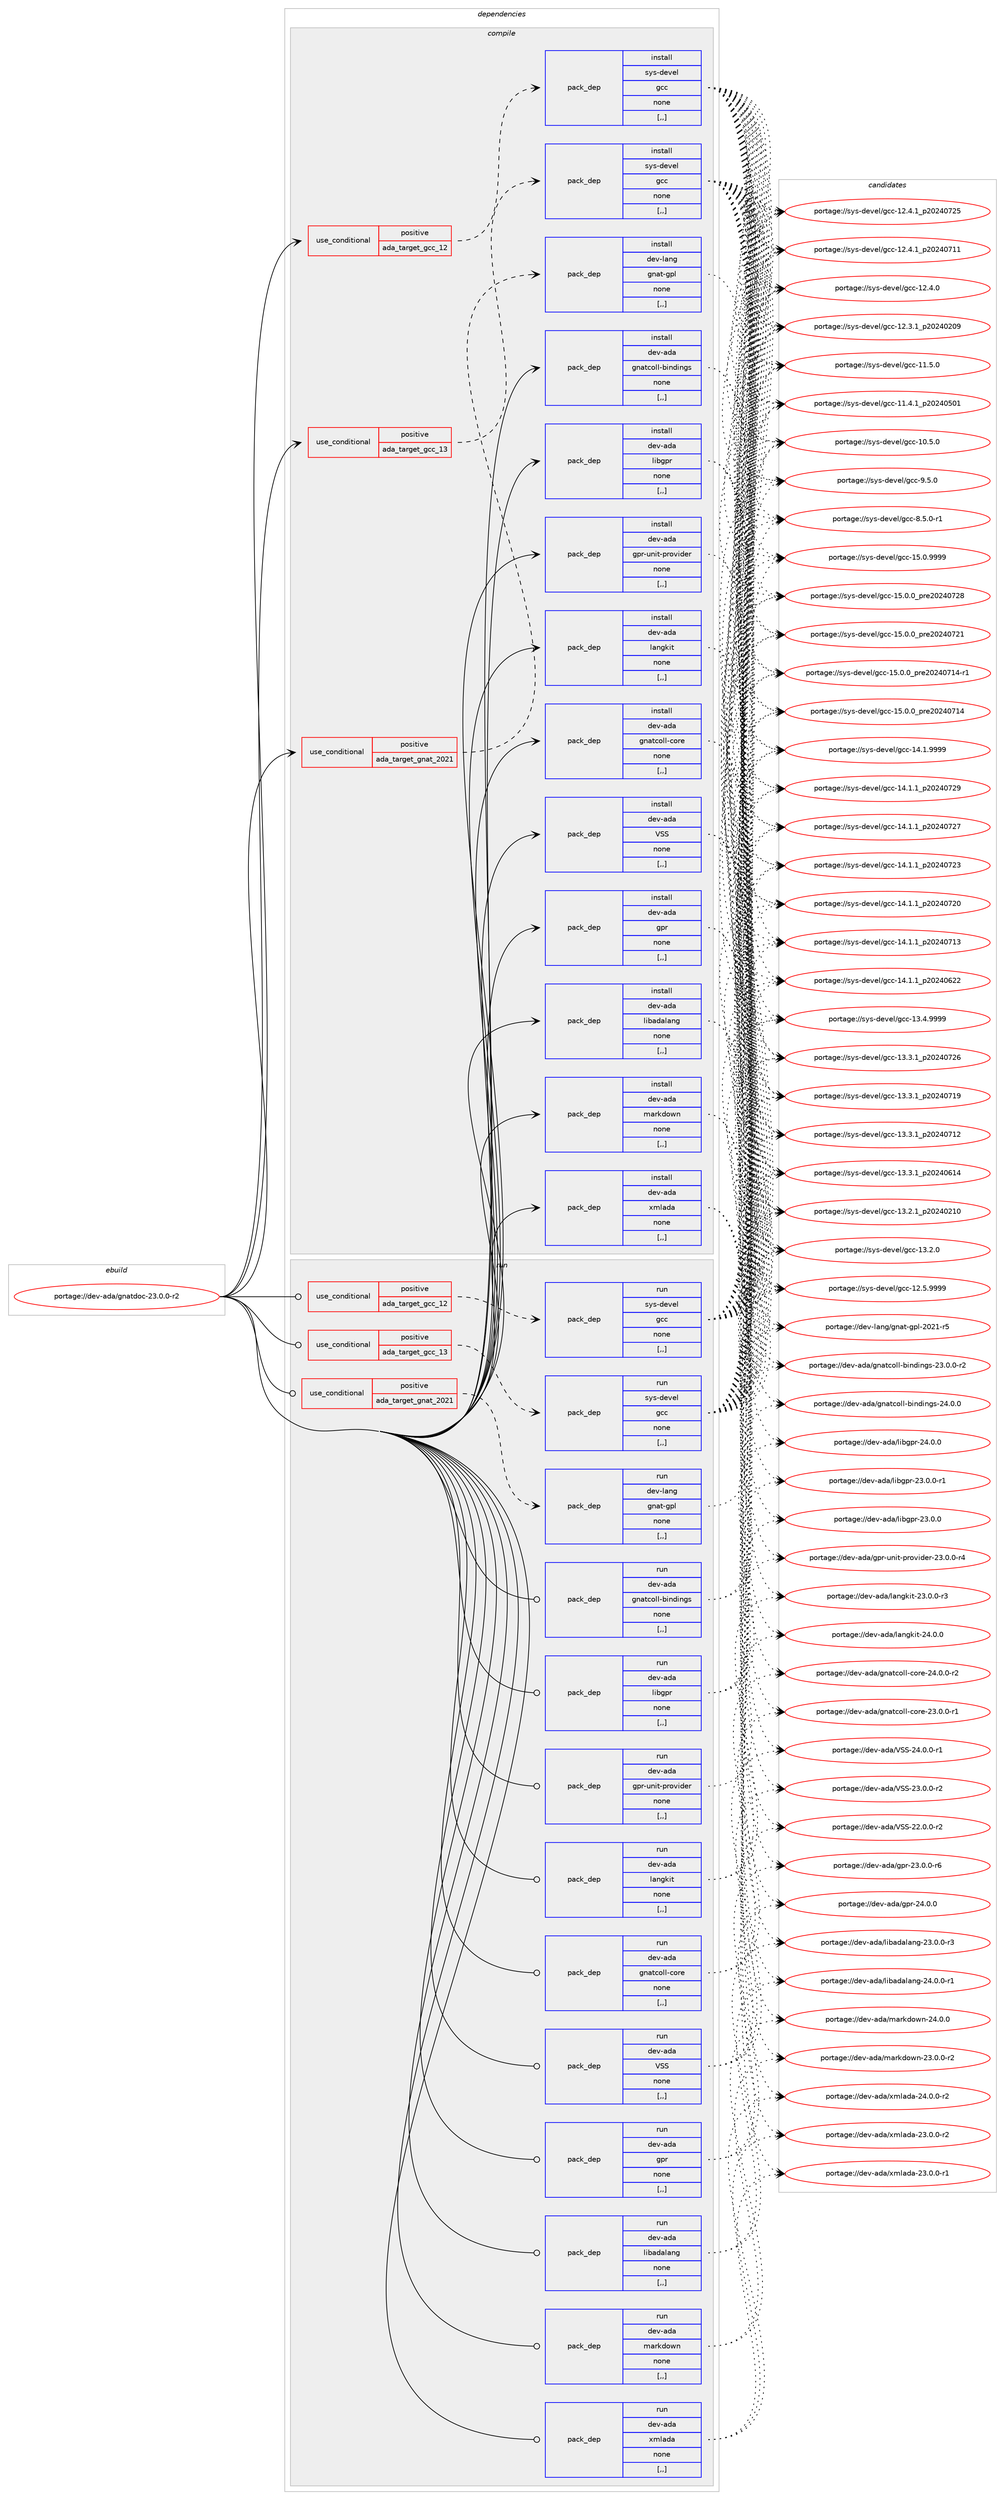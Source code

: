 digraph prolog {

# *************
# Graph options
# *************

newrank=true;
concentrate=true;
compound=true;
graph [rankdir=LR,fontname=Helvetica,fontsize=10,ranksep=1.5];#, ranksep=2.5, nodesep=0.2];
edge  [arrowhead=vee];
node  [fontname=Helvetica,fontsize=10];

# **********
# The ebuild
# **********

subgraph cluster_leftcol {
color=gray;
label=<<i>ebuild</i>>;
id [label="portage://dev-ada/gnatdoc-23.0.0-r2", color=red, width=4, href="../dev-ada/gnatdoc-23.0.0-r2.svg"];
}

# ****************
# The dependencies
# ****************

subgraph cluster_midcol {
color=gray;
label=<<i>dependencies</i>>;
subgraph cluster_compile {
fillcolor="#eeeeee";
style=filled;
label=<<i>compile</i>>;
subgraph cond16596 {
dependency64213 [label=<<TABLE BORDER="0" CELLBORDER="1" CELLSPACING="0" CELLPADDING="4"><TR><TD ROWSPAN="3" CELLPADDING="10">use_conditional</TD></TR><TR><TD>positive</TD></TR><TR><TD>ada_target_gcc_12</TD></TR></TABLE>>, shape=none, color=red];
subgraph pack46697 {
dependency64214 [label=<<TABLE BORDER="0" CELLBORDER="1" CELLSPACING="0" CELLPADDING="4" WIDTH="220"><TR><TD ROWSPAN="6" CELLPADDING="30">pack_dep</TD></TR><TR><TD WIDTH="110">install</TD></TR><TR><TD>sys-devel</TD></TR><TR><TD>gcc</TD></TR><TR><TD>none</TD></TR><TR><TD>[,,]</TD></TR></TABLE>>, shape=none, color=blue];
}
dependency64213:e -> dependency64214:w [weight=20,style="dashed",arrowhead="vee"];
}
id:e -> dependency64213:w [weight=20,style="solid",arrowhead="vee"];
subgraph cond16597 {
dependency64215 [label=<<TABLE BORDER="0" CELLBORDER="1" CELLSPACING="0" CELLPADDING="4"><TR><TD ROWSPAN="3" CELLPADDING="10">use_conditional</TD></TR><TR><TD>positive</TD></TR><TR><TD>ada_target_gcc_13</TD></TR></TABLE>>, shape=none, color=red];
subgraph pack46698 {
dependency64216 [label=<<TABLE BORDER="0" CELLBORDER="1" CELLSPACING="0" CELLPADDING="4" WIDTH="220"><TR><TD ROWSPAN="6" CELLPADDING="30">pack_dep</TD></TR><TR><TD WIDTH="110">install</TD></TR><TR><TD>sys-devel</TD></TR><TR><TD>gcc</TD></TR><TR><TD>none</TD></TR><TR><TD>[,,]</TD></TR></TABLE>>, shape=none, color=blue];
}
dependency64215:e -> dependency64216:w [weight=20,style="dashed",arrowhead="vee"];
}
id:e -> dependency64215:w [weight=20,style="solid",arrowhead="vee"];
subgraph cond16598 {
dependency64217 [label=<<TABLE BORDER="0" CELLBORDER="1" CELLSPACING="0" CELLPADDING="4"><TR><TD ROWSPAN="3" CELLPADDING="10">use_conditional</TD></TR><TR><TD>positive</TD></TR><TR><TD>ada_target_gnat_2021</TD></TR></TABLE>>, shape=none, color=red];
subgraph pack46699 {
dependency64218 [label=<<TABLE BORDER="0" CELLBORDER="1" CELLSPACING="0" CELLPADDING="4" WIDTH="220"><TR><TD ROWSPAN="6" CELLPADDING="30">pack_dep</TD></TR><TR><TD WIDTH="110">install</TD></TR><TR><TD>dev-lang</TD></TR><TR><TD>gnat-gpl</TD></TR><TR><TD>none</TD></TR><TR><TD>[,,]</TD></TR></TABLE>>, shape=none, color=blue];
}
dependency64217:e -> dependency64218:w [weight=20,style="dashed",arrowhead="vee"];
}
id:e -> dependency64217:w [weight=20,style="solid",arrowhead="vee"];
subgraph pack46700 {
dependency64219 [label=<<TABLE BORDER="0" CELLBORDER="1" CELLSPACING="0" CELLPADDING="4" WIDTH="220"><TR><TD ROWSPAN="6" CELLPADDING="30">pack_dep</TD></TR><TR><TD WIDTH="110">install</TD></TR><TR><TD>dev-ada</TD></TR><TR><TD>VSS</TD></TR><TR><TD>none</TD></TR><TR><TD>[,,]</TD></TR></TABLE>>, shape=none, color=blue];
}
id:e -> dependency64219:w [weight=20,style="solid",arrowhead="vee"];
subgraph pack46701 {
dependency64220 [label=<<TABLE BORDER="0" CELLBORDER="1" CELLSPACING="0" CELLPADDING="4" WIDTH="220"><TR><TD ROWSPAN="6" CELLPADDING="30">pack_dep</TD></TR><TR><TD WIDTH="110">install</TD></TR><TR><TD>dev-ada</TD></TR><TR><TD>gnatcoll-bindings</TD></TR><TR><TD>none</TD></TR><TR><TD>[,,]</TD></TR></TABLE>>, shape=none, color=blue];
}
id:e -> dependency64220:w [weight=20,style="solid",arrowhead="vee"];
subgraph pack46702 {
dependency64221 [label=<<TABLE BORDER="0" CELLBORDER="1" CELLSPACING="0" CELLPADDING="4" WIDTH="220"><TR><TD ROWSPAN="6" CELLPADDING="30">pack_dep</TD></TR><TR><TD WIDTH="110">install</TD></TR><TR><TD>dev-ada</TD></TR><TR><TD>gnatcoll-core</TD></TR><TR><TD>none</TD></TR><TR><TD>[,,]</TD></TR></TABLE>>, shape=none, color=blue];
}
id:e -> dependency64221:w [weight=20,style="solid",arrowhead="vee"];
subgraph pack46703 {
dependency64222 [label=<<TABLE BORDER="0" CELLBORDER="1" CELLSPACING="0" CELLPADDING="4" WIDTH="220"><TR><TD ROWSPAN="6" CELLPADDING="30">pack_dep</TD></TR><TR><TD WIDTH="110">install</TD></TR><TR><TD>dev-ada</TD></TR><TR><TD>gpr</TD></TR><TR><TD>none</TD></TR><TR><TD>[,,]</TD></TR></TABLE>>, shape=none, color=blue];
}
id:e -> dependency64222:w [weight=20,style="solid",arrowhead="vee"];
subgraph pack46704 {
dependency64223 [label=<<TABLE BORDER="0" CELLBORDER="1" CELLSPACING="0" CELLPADDING="4" WIDTH="220"><TR><TD ROWSPAN="6" CELLPADDING="30">pack_dep</TD></TR><TR><TD WIDTH="110">install</TD></TR><TR><TD>dev-ada</TD></TR><TR><TD>gpr-unit-provider</TD></TR><TR><TD>none</TD></TR><TR><TD>[,,]</TD></TR></TABLE>>, shape=none, color=blue];
}
id:e -> dependency64223:w [weight=20,style="solid",arrowhead="vee"];
subgraph pack46705 {
dependency64224 [label=<<TABLE BORDER="0" CELLBORDER="1" CELLSPACING="0" CELLPADDING="4" WIDTH="220"><TR><TD ROWSPAN="6" CELLPADDING="30">pack_dep</TD></TR><TR><TD WIDTH="110">install</TD></TR><TR><TD>dev-ada</TD></TR><TR><TD>langkit</TD></TR><TR><TD>none</TD></TR><TR><TD>[,,]</TD></TR></TABLE>>, shape=none, color=blue];
}
id:e -> dependency64224:w [weight=20,style="solid",arrowhead="vee"];
subgraph pack46706 {
dependency64225 [label=<<TABLE BORDER="0" CELLBORDER="1" CELLSPACING="0" CELLPADDING="4" WIDTH="220"><TR><TD ROWSPAN="6" CELLPADDING="30">pack_dep</TD></TR><TR><TD WIDTH="110">install</TD></TR><TR><TD>dev-ada</TD></TR><TR><TD>libadalang</TD></TR><TR><TD>none</TD></TR><TR><TD>[,,]</TD></TR></TABLE>>, shape=none, color=blue];
}
id:e -> dependency64225:w [weight=20,style="solid",arrowhead="vee"];
subgraph pack46707 {
dependency64226 [label=<<TABLE BORDER="0" CELLBORDER="1" CELLSPACING="0" CELLPADDING="4" WIDTH="220"><TR><TD ROWSPAN="6" CELLPADDING="30">pack_dep</TD></TR><TR><TD WIDTH="110">install</TD></TR><TR><TD>dev-ada</TD></TR><TR><TD>libgpr</TD></TR><TR><TD>none</TD></TR><TR><TD>[,,]</TD></TR></TABLE>>, shape=none, color=blue];
}
id:e -> dependency64226:w [weight=20,style="solid",arrowhead="vee"];
subgraph pack46708 {
dependency64227 [label=<<TABLE BORDER="0" CELLBORDER="1" CELLSPACING="0" CELLPADDING="4" WIDTH="220"><TR><TD ROWSPAN="6" CELLPADDING="30">pack_dep</TD></TR><TR><TD WIDTH="110">install</TD></TR><TR><TD>dev-ada</TD></TR><TR><TD>markdown</TD></TR><TR><TD>none</TD></TR><TR><TD>[,,]</TD></TR></TABLE>>, shape=none, color=blue];
}
id:e -> dependency64227:w [weight=20,style="solid",arrowhead="vee"];
subgraph pack46709 {
dependency64228 [label=<<TABLE BORDER="0" CELLBORDER="1" CELLSPACING="0" CELLPADDING="4" WIDTH="220"><TR><TD ROWSPAN="6" CELLPADDING="30">pack_dep</TD></TR><TR><TD WIDTH="110">install</TD></TR><TR><TD>dev-ada</TD></TR><TR><TD>xmlada</TD></TR><TR><TD>none</TD></TR><TR><TD>[,,]</TD></TR></TABLE>>, shape=none, color=blue];
}
id:e -> dependency64228:w [weight=20,style="solid",arrowhead="vee"];
}
subgraph cluster_compileandrun {
fillcolor="#eeeeee";
style=filled;
label=<<i>compile and run</i>>;
}
subgraph cluster_run {
fillcolor="#eeeeee";
style=filled;
label=<<i>run</i>>;
subgraph cond16599 {
dependency64229 [label=<<TABLE BORDER="0" CELLBORDER="1" CELLSPACING="0" CELLPADDING="4"><TR><TD ROWSPAN="3" CELLPADDING="10">use_conditional</TD></TR><TR><TD>positive</TD></TR><TR><TD>ada_target_gcc_12</TD></TR></TABLE>>, shape=none, color=red];
subgraph pack46710 {
dependency64230 [label=<<TABLE BORDER="0" CELLBORDER="1" CELLSPACING="0" CELLPADDING="4" WIDTH="220"><TR><TD ROWSPAN="6" CELLPADDING="30">pack_dep</TD></TR><TR><TD WIDTH="110">run</TD></TR><TR><TD>sys-devel</TD></TR><TR><TD>gcc</TD></TR><TR><TD>none</TD></TR><TR><TD>[,,]</TD></TR></TABLE>>, shape=none, color=blue];
}
dependency64229:e -> dependency64230:w [weight=20,style="dashed",arrowhead="vee"];
}
id:e -> dependency64229:w [weight=20,style="solid",arrowhead="odot"];
subgraph cond16600 {
dependency64231 [label=<<TABLE BORDER="0" CELLBORDER="1" CELLSPACING="0" CELLPADDING="4"><TR><TD ROWSPAN="3" CELLPADDING="10">use_conditional</TD></TR><TR><TD>positive</TD></TR><TR><TD>ada_target_gcc_13</TD></TR></TABLE>>, shape=none, color=red];
subgraph pack46711 {
dependency64232 [label=<<TABLE BORDER="0" CELLBORDER="1" CELLSPACING="0" CELLPADDING="4" WIDTH="220"><TR><TD ROWSPAN="6" CELLPADDING="30">pack_dep</TD></TR><TR><TD WIDTH="110">run</TD></TR><TR><TD>sys-devel</TD></TR><TR><TD>gcc</TD></TR><TR><TD>none</TD></TR><TR><TD>[,,]</TD></TR></TABLE>>, shape=none, color=blue];
}
dependency64231:e -> dependency64232:w [weight=20,style="dashed",arrowhead="vee"];
}
id:e -> dependency64231:w [weight=20,style="solid",arrowhead="odot"];
subgraph cond16601 {
dependency64233 [label=<<TABLE BORDER="0" CELLBORDER="1" CELLSPACING="0" CELLPADDING="4"><TR><TD ROWSPAN="3" CELLPADDING="10">use_conditional</TD></TR><TR><TD>positive</TD></TR><TR><TD>ada_target_gnat_2021</TD></TR></TABLE>>, shape=none, color=red];
subgraph pack46712 {
dependency64234 [label=<<TABLE BORDER="0" CELLBORDER="1" CELLSPACING="0" CELLPADDING="4" WIDTH="220"><TR><TD ROWSPAN="6" CELLPADDING="30">pack_dep</TD></TR><TR><TD WIDTH="110">run</TD></TR><TR><TD>dev-lang</TD></TR><TR><TD>gnat-gpl</TD></TR><TR><TD>none</TD></TR><TR><TD>[,,]</TD></TR></TABLE>>, shape=none, color=blue];
}
dependency64233:e -> dependency64234:w [weight=20,style="dashed",arrowhead="vee"];
}
id:e -> dependency64233:w [weight=20,style="solid",arrowhead="odot"];
subgraph pack46713 {
dependency64235 [label=<<TABLE BORDER="0" CELLBORDER="1" CELLSPACING="0" CELLPADDING="4" WIDTH="220"><TR><TD ROWSPAN="6" CELLPADDING="30">pack_dep</TD></TR><TR><TD WIDTH="110">run</TD></TR><TR><TD>dev-ada</TD></TR><TR><TD>VSS</TD></TR><TR><TD>none</TD></TR><TR><TD>[,,]</TD></TR></TABLE>>, shape=none, color=blue];
}
id:e -> dependency64235:w [weight=20,style="solid",arrowhead="odot"];
subgraph pack46714 {
dependency64236 [label=<<TABLE BORDER="0" CELLBORDER="1" CELLSPACING="0" CELLPADDING="4" WIDTH="220"><TR><TD ROWSPAN="6" CELLPADDING="30">pack_dep</TD></TR><TR><TD WIDTH="110">run</TD></TR><TR><TD>dev-ada</TD></TR><TR><TD>gnatcoll-bindings</TD></TR><TR><TD>none</TD></TR><TR><TD>[,,]</TD></TR></TABLE>>, shape=none, color=blue];
}
id:e -> dependency64236:w [weight=20,style="solid",arrowhead="odot"];
subgraph pack46715 {
dependency64237 [label=<<TABLE BORDER="0" CELLBORDER="1" CELLSPACING="0" CELLPADDING="4" WIDTH="220"><TR><TD ROWSPAN="6" CELLPADDING="30">pack_dep</TD></TR><TR><TD WIDTH="110">run</TD></TR><TR><TD>dev-ada</TD></TR><TR><TD>gnatcoll-core</TD></TR><TR><TD>none</TD></TR><TR><TD>[,,]</TD></TR></TABLE>>, shape=none, color=blue];
}
id:e -> dependency64237:w [weight=20,style="solid",arrowhead="odot"];
subgraph pack46716 {
dependency64238 [label=<<TABLE BORDER="0" CELLBORDER="1" CELLSPACING="0" CELLPADDING="4" WIDTH="220"><TR><TD ROWSPAN="6" CELLPADDING="30">pack_dep</TD></TR><TR><TD WIDTH="110">run</TD></TR><TR><TD>dev-ada</TD></TR><TR><TD>gpr</TD></TR><TR><TD>none</TD></TR><TR><TD>[,,]</TD></TR></TABLE>>, shape=none, color=blue];
}
id:e -> dependency64238:w [weight=20,style="solid",arrowhead="odot"];
subgraph pack46717 {
dependency64239 [label=<<TABLE BORDER="0" CELLBORDER="1" CELLSPACING="0" CELLPADDING="4" WIDTH="220"><TR><TD ROWSPAN="6" CELLPADDING="30">pack_dep</TD></TR><TR><TD WIDTH="110">run</TD></TR><TR><TD>dev-ada</TD></TR><TR><TD>gpr-unit-provider</TD></TR><TR><TD>none</TD></TR><TR><TD>[,,]</TD></TR></TABLE>>, shape=none, color=blue];
}
id:e -> dependency64239:w [weight=20,style="solid",arrowhead="odot"];
subgraph pack46718 {
dependency64240 [label=<<TABLE BORDER="0" CELLBORDER="1" CELLSPACING="0" CELLPADDING="4" WIDTH="220"><TR><TD ROWSPAN="6" CELLPADDING="30">pack_dep</TD></TR><TR><TD WIDTH="110">run</TD></TR><TR><TD>dev-ada</TD></TR><TR><TD>langkit</TD></TR><TR><TD>none</TD></TR><TR><TD>[,,]</TD></TR></TABLE>>, shape=none, color=blue];
}
id:e -> dependency64240:w [weight=20,style="solid",arrowhead="odot"];
subgraph pack46719 {
dependency64241 [label=<<TABLE BORDER="0" CELLBORDER="1" CELLSPACING="0" CELLPADDING="4" WIDTH="220"><TR><TD ROWSPAN="6" CELLPADDING="30">pack_dep</TD></TR><TR><TD WIDTH="110">run</TD></TR><TR><TD>dev-ada</TD></TR><TR><TD>libadalang</TD></TR><TR><TD>none</TD></TR><TR><TD>[,,]</TD></TR></TABLE>>, shape=none, color=blue];
}
id:e -> dependency64241:w [weight=20,style="solid",arrowhead="odot"];
subgraph pack46720 {
dependency64242 [label=<<TABLE BORDER="0" CELLBORDER="1" CELLSPACING="0" CELLPADDING="4" WIDTH="220"><TR><TD ROWSPAN="6" CELLPADDING="30">pack_dep</TD></TR><TR><TD WIDTH="110">run</TD></TR><TR><TD>dev-ada</TD></TR><TR><TD>libgpr</TD></TR><TR><TD>none</TD></TR><TR><TD>[,,]</TD></TR></TABLE>>, shape=none, color=blue];
}
id:e -> dependency64242:w [weight=20,style="solid",arrowhead="odot"];
subgraph pack46721 {
dependency64243 [label=<<TABLE BORDER="0" CELLBORDER="1" CELLSPACING="0" CELLPADDING="4" WIDTH="220"><TR><TD ROWSPAN="6" CELLPADDING="30">pack_dep</TD></TR><TR><TD WIDTH="110">run</TD></TR><TR><TD>dev-ada</TD></TR><TR><TD>markdown</TD></TR><TR><TD>none</TD></TR><TR><TD>[,,]</TD></TR></TABLE>>, shape=none, color=blue];
}
id:e -> dependency64243:w [weight=20,style="solid",arrowhead="odot"];
subgraph pack46722 {
dependency64244 [label=<<TABLE BORDER="0" CELLBORDER="1" CELLSPACING="0" CELLPADDING="4" WIDTH="220"><TR><TD ROWSPAN="6" CELLPADDING="30">pack_dep</TD></TR><TR><TD WIDTH="110">run</TD></TR><TR><TD>dev-ada</TD></TR><TR><TD>xmlada</TD></TR><TR><TD>none</TD></TR><TR><TD>[,,]</TD></TR></TABLE>>, shape=none, color=blue];
}
id:e -> dependency64244:w [weight=20,style="solid",arrowhead="odot"];
}
}

# **************
# The candidates
# **************

subgraph cluster_choices {
rank=same;
color=gray;
label=<<i>candidates</i>>;

subgraph choice46697 {
color=black;
nodesep=1;
choice1151211154510010111810110847103999945495346484657575757 [label="portage://sys-devel/gcc-15.0.9999", color=red, width=4,href="../sys-devel/gcc-15.0.9999.svg"];
choice1151211154510010111810110847103999945495346484648951121141015048505248555056 [label="portage://sys-devel/gcc-15.0.0_pre20240728", color=red, width=4,href="../sys-devel/gcc-15.0.0_pre20240728.svg"];
choice1151211154510010111810110847103999945495346484648951121141015048505248555049 [label="portage://sys-devel/gcc-15.0.0_pre20240721", color=red, width=4,href="../sys-devel/gcc-15.0.0_pre20240721.svg"];
choice11512111545100101118101108471039999454953464846489511211410150485052485549524511449 [label="portage://sys-devel/gcc-15.0.0_pre20240714-r1", color=red, width=4,href="../sys-devel/gcc-15.0.0_pre20240714-r1.svg"];
choice1151211154510010111810110847103999945495346484648951121141015048505248554952 [label="portage://sys-devel/gcc-15.0.0_pre20240714", color=red, width=4,href="../sys-devel/gcc-15.0.0_pre20240714.svg"];
choice1151211154510010111810110847103999945495246494657575757 [label="portage://sys-devel/gcc-14.1.9999", color=red, width=4,href="../sys-devel/gcc-14.1.9999.svg"];
choice1151211154510010111810110847103999945495246494649951125048505248555057 [label="portage://sys-devel/gcc-14.1.1_p20240729", color=red, width=4,href="../sys-devel/gcc-14.1.1_p20240729.svg"];
choice1151211154510010111810110847103999945495246494649951125048505248555055 [label="portage://sys-devel/gcc-14.1.1_p20240727", color=red, width=4,href="../sys-devel/gcc-14.1.1_p20240727.svg"];
choice1151211154510010111810110847103999945495246494649951125048505248555051 [label="portage://sys-devel/gcc-14.1.1_p20240723", color=red, width=4,href="../sys-devel/gcc-14.1.1_p20240723.svg"];
choice1151211154510010111810110847103999945495246494649951125048505248555048 [label="portage://sys-devel/gcc-14.1.1_p20240720", color=red, width=4,href="../sys-devel/gcc-14.1.1_p20240720.svg"];
choice1151211154510010111810110847103999945495246494649951125048505248554951 [label="portage://sys-devel/gcc-14.1.1_p20240713", color=red, width=4,href="../sys-devel/gcc-14.1.1_p20240713.svg"];
choice1151211154510010111810110847103999945495246494649951125048505248545050 [label="portage://sys-devel/gcc-14.1.1_p20240622", color=red, width=4,href="../sys-devel/gcc-14.1.1_p20240622.svg"];
choice1151211154510010111810110847103999945495146524657575757 [label="portage://sys-devel/gcc-13.4.9999", color=red, width=4,href="../sys-devel/gcc-13.4.9999.svg"];
choice1151211154510010111810110847103999945495146514649951125048505248555054 [label="portage://sys-devel/gcc-13.3.1_p20240726", color=red, width=4,href="../sys-devel/gcc-13.3.1_p20240726.svg"];
choice1151211154510010111810110847103999945495146514649951125048505248554957 [label="portage://sys-devel/gcc-13.3.1_p20240719", color=red, width=4,href="../sys-devel/gcc-13.3.1_p20240719.svg"];
choice1151211154510010111810110847103999945495146514649951125048505248554950 [label="portage://sys-devel/gcc-13.3.1_p20240712", color=red, width=4,href="../sys-devel/gcc-13.3.1_p20240712.svg"];
choice1151211154510010111810110847103999945495146514649951125048505248544952 [label="portage://sys-devel/gcc-13.3.1_p20240614", color=red, width=4,href="../sys-devel/gcc-13.3.1_p20240614.svg"];
choice1151211154510010111810110847103999945495146504649951125048505248504948 [label="portage://sys-devel/gcc-13.2.1_p20240210", color=red, width=4,href="../sys-devel/gcc-13.2.1_p20240210.svg"];
choice1151211154510010111810110847103999945495146504648 [label="portage://sys-devel/gcc-13.2.0", color=red, width=4,href="../sys-devel/gcc-13.2.0.svg"];
choice1151211154510010111810110847103999945495046534657575757 [label="portage://sys-devel/gcc-12.5.9999", color=red, width=4,href="../sys-devel/gcc-12.5.9999.svg"];
choice1151211154510010111810110847103999945495046524649951125048505248555053 [label="portage://sys-devel/gcc-12.4.1_p20240725", color=red, width=4,href="../sys-devel/gcc-12.4.1_p20240725.svg"];
choice1151211154510010111810110847103999945495046524649951125048505248554949 [label="portage://sys-devel/gcc-12.4.1_p20240711", color=red, width=4,href="../sys-devel/gcc-12.4.1_p20240711.svg"];
choice1151211154510010111810110847103999945495046524648 [label="portage://sys-devel/gcc-12.4.0", color=red, width=4,href="../sys-devel/gcc-12.4.0.svg"];
choice1151211154510010111810110847103999945495046514649951125048505248504857 [label="portage://sys-devel/gcc-12.3.1_p20240209", color=red, width=4,href="../sys-devel/gcc-12.3.1_p20240209.svg"];
choice1151211154510010111810110847103999945494946534648 [label="portage://sys-devel/gcc-11.5.0", color=red, width=4,href="../sys-devel/gcc-11.5.0.svg"];
choice1151211154510010111810110847103999945494946524649951125048505248534849 [label="portage://sys-devel/gcc-11.4.1_p20240501", color=red, width=4,href="../sys-devel/gcc-11.4.1_p20240501.svg"];
choice1151211154510010111810110847103999945494846534648 [label="portage://sys-devel/gcc-10.5.0", color=red, width=4,href="../sys-devel/gcc-10.5.0.svg"];
choice11512111545100101118101108471039999455746534648 [label="portage://sys-devel/gcc-9.5.0", color=red, width=4,href="../sys-devel/gcc-9.5.0.svg"];
choice115121115451001011181011084710399994556465346484511449 [label="portage://sys-devel/gcc-8.5.0-r1", color=red, width=4,href="../sys-devel/gcc-8.5.0-r1.svg"];
dependency64214:e -> choice1151211154510010111810110847103999945495346484657575757:w [style=dotted,weight="100"];
dependency64214:e -> choice1151211154510010111810110847103999945495346484648951121141015048505248555056:w [style=dotted,weight="100"];
dependency64214:e -> choice1151211154510010111810110847103999945495346484648951121141015048505248555049:w [style=dotted,weight="100"];
dependency64214:e -> choice11512111545100101118101108471039999454953464846489511211410150485052485549524511449:w [style=dotted,weight="100"];
dependency64214:e -> choice1151211154510010111810110847103999945495346484648951121141015048505248554952:w [style=dotted,weight="100"];
dependency64214:e -> choice1151211154510010111810110847103999945495246494657575757:w [style=dotted,weight="100"];
dependency64214:e -> choice1151211154510010111810110847103999945495246494649951125048505248555057:w [style=dotted,weight="100"];
dependency64214:e -> choice1151211154510010111810110847103999945495246494649951125048505248555055:w [style=dotted,weight="100"];
dependency64214:e -> choice1151211154510010111810110847103999945495246494649951125048505248555051:w [style=dotted,weight="100"];
dependency64214:e -> choice1151211154510010111810110847103999945495246494649951125048505248555048:w [style=dotted,weight="100"];
dependency64214:e -> choice1151211154510010111810110847103999945495246494649951125048505248554951:w [style=dotted,weight="100"];
dependency64214:e -> choice1151211154510010111810110847103999945495246494649951125048505248545050:w [style=dotted,weight="100"];
dependency64214:e -> choice1151211154510010111810110847103999945495146524657575757:w [style=dotted,weight="100"];
dependency64214:e -> choice1151211154510010111810110847103999945495146514649951125048505248555054:w [style=dotted,weight="100"];
dependency64214:e -> choice1151211154510010111810110847103999945495146514649951125048505248554957:w [style=dotted,weight="100"];
dependency64214:e -> choice1151211154510010111810110847103999945495146514649951125048505248554950:w [style=dotted,weight="100"];
dependency64214:e -> choice1151211154510010111810110847103999945495146514649951125048505248544952:w [style=dotted,weight="100"];
dependency64214:e -> choice1151211154510010111810110847103999945495146504649951125048505248504948:w [style=dotted,weight="100"];
dependency64214:e -> choice1151211154510010111810110847103999945495146504648:w [style=dotted,weight="100"];
dependency64214:e -> choice1151211154510010111810110847103999945495046534657575757:w [style=dotted,weight="100"];
dependency64214:e -> choice1151211154510010111810110847103999945495046524649951125048505248555053:w [style=dotted,weight="100"];
dependency64214:e -> choice1151211154510010111810110847103999945495046524649951125048505248554949:w [style=dotted,weight="100"];
dependency64214:e -> choice1151211154510010111810110847103999945495046524648:w [style=dotted,weight="100"];
dependency64214:e -> choice1151211154510010111810110847103999945495046514649951125048505248504857:w [style=dotted,weight="100"];
dependency64214:e -> choice1151211154510010111810110847103999945494946534648:w [style=dotted,weight="100"];
dependency64214:e -> choice1151211154510010111810110847103999945494946524649951125048505248534849:w [style=dotted,weight="100"];
dependency64214:e -> choice1151211154510010111810110847103999945494846534648:w [style=dotted,weight="100"];
dependency64214:e -> choice11512111545100101118101108471039999455746534648:w [style=dotted,weight="100"];
dependency64214:e -> choice115121115451001011181011084710399994556465346484511449:w [style=dotted,weight="100"];
}
subgraph choice46698 {
color=black;
nodesep=1;
choice1151211154510010111810110847103999945495346484657575757 [label="portage://sys-devel/gcc-15.0.9999", color=red, width=4,href="../sys-devel/gcc-15.0.9999.svg"];
choice1151211154510010111810110847103999945495346484648951121141015048505248555056 [label="portage://sys-devel/gcc-15.0.0_pre20240728", color=red, width=4,href="../sys-devel/gcc-15.0.0_pre20240728.svg"];
choice1151211154510010111810110847103999945495346484648951121141015048505248555049 [label="portage://sys-devel/gcc-15.0.0_pre20240721", color=red, width=4,href="../sys-devel/gcc-15.0.0_pre20240721.svg"];
choice11512111545100101118101108471039999454953464846489511211410150485052485549524511449 [label="portage://sys-devel/gcc-15.0.0_pre20240714-r1", color=red, width=4,href="../sys-devel/gcc-15.0.0_pre20240714-r1.svg"];
choice1151211154510010111810110847103999945495346484648951121141015048505248554952 [label="portage://sys-devel/gcc-15.0.0_pre20240714", color=red, width=4,href="../sys-devel/gcc-15.0.0_pre20240714.svg"];
choice1151211154510010111810110847103999945495246494657575757 [label="portage://sys-devel/gcc-14.1.9999", color=red, width=4,href="../sys-devel/gcc-14.1.9999.svg"];
choice1151211154510010111810110847103999945495246494649951125048505248555057 [label="portage://sys-devel/gcc-14.1.1_p20240729", color=red, width=4,href="../sys-devel/gcc-14.1.1_p20240729.svg"];
choice1151211154510010111810110847103999945495246494649951125048505248555055 [label="portage://sys-devel/gcc-14.1.1_p20240727", color=red, width=4,href="../sys-devel/gcc-14.1.1_p20240727.svg"];
choice1151211154510010111810110847103999945495246494649951125048505248555051 [label="portage://sys-devel/gcc-14.1.1_p20240723", color=red, width=4,href="../sys-devel/gcc-14.1.1_p20240723.svg"];
choice1151211154510010111810110847103999945495246494649951125048505248555048 [label="portage://sys-devel/gcc-14.1.1_p20240720", color=red, width=4,href="../sys-devel/gcc-14.1.1_p20240720.svg"];
choice1151211154510010111810110847103999945495246494649951125048505248554951 [label="portage://sys-devel/gcc-14.1.1_p20240713", color=red, width=4,href="../sys-devel/gcc-14.1.1_p20240713.svg"];
choice1151211154510010111810110847103999945495246494649951125048505248545050 [label="portage://sys-devel/gcc-14.1.1_p20240622", color=red, width=4,href="../sys-devel/gcc-14.1.1_p20240622.svg"];
choice1151211154510010111810110847103999945495146524657575757 [label="portage://sys-devel/gcc-13.4.9999", color=red, width=4,href="../sys-devel/gcc-13.4.9999.svg"];
choice1151211154510010111810110847103999945495146514649951125048505248555054 [label="portage://sys-devel/gcc-13.3.1_p20240726", color=red, width=4,href="../sys-devel/gcc-13.3.1_p20240726.svg"];
choice1151211154510010111810110847103999945495146514649951125048505248554957 [label="portage://sys-devel/gcc-13.3.1_p20240719", color=red, width=4,href="../sys-devel/gcc-13.3.1_p20240719.svg"];
choice1151211154510010111810110847103999945495146514649951125048505248554950 [label="portage://sys-devel/gcc-13.3.1_p20240712", color=red, width=4,href="../sys-devel/gcc-13.3.1_p20240712.svg"];
choice1151211154510010111810110847103999945495146514649951125048505248544952 [label="portage://sys-devel/gcc-13.3.1_p20240614", color=red, width=4,href="../sys-devel/gcc-13.3.1_p20240614.svg"];
choice1151211154510010111810110847103999945495146504649951125048505248504948 [label="portage://sys-devel/gcc-13.2.1_p20240210", color=red, width=4,href="../sys-devel/gcc-13.2.1_p20240210.svg"];
choice1151211154510010111810110847103999945495146504648 [label="portage://sys-devel/gcc-13.2.0", color=red, width=4,href="../sys-devel/gcc-13.2.0.svg"];
choice1151211154510010111810110847103999945495046534657575757 [label="portage://sys-devel/gcc-12.5.9999", color=red, width=4,href="../sys-devel/gcc-12.5.9999.svg"];
choice1151211154510010111810110847103999945495046524649951125048505248555053 [label="portage://sys-devel/gcc-12.4.1_p20240725", color=red, width=4,href="../sys-devel/gcc-12.4.1_p20240725.svg"];
choice1151211154510010111810110847103999945495046524649951125048505248554949 [label="portage://sys-devel/gcc-12.4.1_p20240711", color=red, width=4,href="../sys-devel/gcc-12.4.1_p20240711.svg"];
choice1151211154510010111810110847103999945495046524648 [label="portage://sys-devel/gcc-12.4.0", color=red, width=4,href="../sys-devel/gcc-12.4.0.svg"];
choice1151211154510010111810110847103999945495046514649951125048505248504857 [label="portage://sys-devel/gcc-12.3.1_p20240209", color=red, width=4,href="../sys-devel/gcc-12.3.1_p20240209.svg"];
choice1151211154510010111810110847103999945494946534648 [label="portage://sys-devel/gcc-11.5.0", color=red, width=4,href="../sys-devel/gcc-11.5.0.svg"];
choice1151211154510010111810110847103999945494946524649951125048505248534849 [label="portage://sys-devel/gcc-11.4.1_p20240501", color=red, width=4,href="../sys-devel/gcc-11.4.1_p20240501.svg"];
choice1151211154510010111810110847103999945494846534648 [label="portage://sys-devel/gcc-10.5.0", color=red, width=4,href="../sys-devel/gcc-10.5.0.svg"];
choice11512111545100101118101108471039999455746534648 [label="portage://sys-devel/gcc-9.5.0", color=red, width=4,href="../sys-devel/gcc-9.5.0.svg"];
choice115121115451001011181011084710399994556465346484511449 [label="portage://sys-devel/gcc-8.5.0-r1", color=red, width=4,href="../sys-devel/gcc-8.5.0-r1.svg"];
dependency64216:e -> choice1151211154510010111810110847103999945495346484657575757:w [style=dotted,weight="100"];
dependency64216:e -> choice1151211154510010111810110847103999945495346484648951121141015048505248555056:w [style=dotted,weight="100"];
dependency64216:e -> choice1151211154510010111810110847103999945495346484648951121141015048505248555049:w [style=dotted,weight="100"];
dependency64216:e -> choice11512111545100101118101108471039999454953464846489511211410150485052485549524511449:w [style=dotted,weight="100"];
dependency64216:e -> choice1151211154510010111810110847103999945495346484648951121141015048505248554952:w [style=dotted,weight="100"];
dependency64216:e -> choice1151211154510010111810110847103999945495246494657575757:w [style=dotted,weight="100"];
dependency64216:e -> choice1151211154510010111810110847103999945495246494649951125048505248555057:w [style=dotted,weight="100"];
dependency64216:e -> choice1151211154510010111810110847103999945495246494649951125048505248555055:w [style=dotted,weight="100"];
dependency64216:e -> choice1151211154510010111810110847103999945495246494649951125048505248555051:w [style=dotted,weight="100"];
dependency64216:e -> choice1151211154510010111810110847103999945495246494649951125048505248555048:w [style=dotted,weight="100"];
dependency64216:e -> choice1151211154510010111810110847103999945495246494649951125048505248554951:w [style=dotted,weight="100"];
dependency64216:e -> choice1151211154510010111810110847103999945495246494649951125048505248545050:w [style=dotted,weight="100"];
dependency64216:e -> choice1151211154510010111810110847103999945495146524657575757:w [style=dotted,weight="100"];
dependency64216:e -> choice1151211154510010111810110847103999945495146514649951125048505248555054:w [style=dotted,weight="100"];
dependency64216:e -> choice1151211154510010111810110847103999945495146514649951125048505248554957:w [style=dotted,weight="100"];
dependency64216:e -> choice1151211154510010111810110847103999945495146514649951125048505248554950:w [style=dotted,weight="100"];
dependency64216:e -> choice1151211154510010111810110847103999945495146514649951125048505248544952:w [style=dotted,weight="100"];
dependency64216:e -> choice1151211154510010111810110847103999945495146504649951125048505248504948:w [style=dotted,weight="100"];
dependency64216:e -> choice1151211154510010111810110847103999945495146504648:w [style=dotted,weight="100"];
dependency64216:e -> choice1151211154510010111810110847103999945495046534657575757:w [style=dotted,weight="100"];
dependency64216:e -> choice1151211154510010111810110847103999945495046524649951125048505248555053:w [style=dotted,weight="100"];
dependency64216:e -> choice1151211154510010111810110847103999945495046524649951125048505248554949:w [style=dotted,weight="100"];
dependency64216:e -> choice1151211154510010111810110847103999945495046524648:w [style=dotted,weight="100"];
dependency64216:e -> choice1151211154510010111810110847103999945495046514649951125048505248504857:w [style=dotted,weight="100"];
dependency64216:e -> choice1151211154510010111810110847103999945494946534648:w [style=dotted,weight="100"];
dependency64216:e -> choice1151211154510010111810110847103999945494946524649951125048505248534849:w [style=dotted,weight="100"];
dependency64216:e -> choice1151211154510010111810110847103999945494846534648:w [style=dotted,weight="100"];
dependency64216:e -> choice11512111545100101118101108471039999455746534648:w [style=dotted,weight="100"];
dependency64216:e -> choice115121115451001011181011084710399994556465346484511449:w [style=dotted,weight="100"];
}
subgraph choice46699 {
color=black;
nodesep=1;
choice100101118451089711010347103110971164510311210845504850494511453 [label="portage://dev-lang/gnat-gpl-2021-r5", color=red, width=4,href="../dev-lang/gnat-gpl-2021-r5.svg"];
dependency64218:e -> choice100101118451089711010347103110971164510311210845504850494511453:w [style=dotted,weight="100"];
}
subgraph choice46700 {
color=black;
nodesep=1;
choice10010111845971009747868383455052464846484511449 [label="portage://dev-ada/VSS-24.0.0-r1", color=red, width=4,href="../dev-ada/VSS-24.0.0-r1.svg"];
choice10010111845971009747868383455051464846484511450 [label="portage://dev-ada/VSS-23.0.0-r2", color=red, width=4,href="../dev-ada/VSS-23.0.0-r2.svg"];
choice10010111845971009747868383455050464846484511450 [label="portage://dev-ada/VSS-22.0.0-r2", color=red, width=4,href="../dev-ada/VSS-22.0.0-r2.svg"];
dependency64219:e -> choice10010111845971009747868383455052464846484511449:w [style=dotted,weight="100"];
dependency64219:e -> choice10010111845971009747868383455051464846484511450:w [style=dotted,weight="100"];
dependency64219:e -> choice10010111845971009747868383455050464846484511450:w [style=dotted,weight="100"];
}
subgraph choice46701 {
color=black;
nodesep=1;
choice100101118459710097471031109711699111108108459810511010010511010311545505246484648 [label="portage://dev-ada/gnatcoll-bindings-24.0.0", color=red, width=4,href="../dev-ada/gnatcoll-bindings-24.0.0.svg"];
choice1001011184597100974710311097116991111081084598105110100105110103115455051464846484511450 [label="portage://dev-ada/gnatcoll-bindings-23.0.0-r2", color=red, width=4,href="../dev-ada/gnatcoll-bindings-23.0.0-r2.svg"];
dependency64220:e -> choice100101118459710097471031109711699111108108459810511010010511010311545505246484648:w [style=dotted,weight="100"];
dependency64220:e -> choice1001011184597100974710311097116991111081084598105110100105110103115455051464846484511450:w [style=dotted,weight="100"];
}
subgraph choice46702 {
color=black;
nodesep=1;
choice1001011184597100974710311097116991111081084599111114101455052464846484511450 [label="portage://dev-ada/gnatcoll-core-24.0.0-r2", color=red, width=4,href="../dev-ada/gnatcoll-core-24.0.0-r2.svg"];
choice1001011184597100974710311097116991111081084599111114101455051464846484511449 [label="portage://dev-ada/gnatcoll-core-23.0.0-r1", color=red, width=4,href="../dev-ada/gnatcoll-core-23.0.0-r1.svg"];
dependency64221:e -> choice1001011184597100974710311097116991111081084599111114101455052464846484511450:w [style=dotted,weight="100"];
dependency64221:e -> choice1001011184597100974710311097116991111081084599111114101455051464846484511449:w [style=dotted,weight="100"];
}
subgraph choice46703 {
color=black;
nodesep=1;
choice1001011184597100974710311211445505246484648 [label="portage://dev-ada/gpr-24.0.0", color=red, width=4,href="../dev-ada/gpr-24.0.0.svg"];
choice10010111845971009747103112114455051464846484511454 [label="portage://dev-ada/gpr-23.0.0-r6", color=red, width=4,href="../dev-ada/gpr-23.0.0-r6.svg"];
dependency64222:e -> choice1001011184597100974710311211445505246484648:w [style=dotted,weight="100"];
dependency64222:e -> choice10010111845971009747103112114455051464846484511454:w [style=dotted,weight="100"];
}
subgraph choice46704 {
color=black;
nodesep=1;
choice100101118459710097471031121144511711010511645112114111118105100101114455051464846484511452 [label="portage://dev-ada/gpr-unit-provider-23.0.0-r4", color=red, width=4,href="../dev-ada/gpr-unit-provider-23.0.0-r4.svg"];
dependency64223:e -> choice100101118459710097471031121144511711010511645112114111118105100101114455051464846484511452:w [style=dotted,weight="100"];
}
subgraph choice46705 {
color=black;
nodesep=1;
choice100101118459710097471089711010310710511645505246484648 [label="portage://dev-ada/langkit-24.0.0", color=red, width=4,href="../dev-ada/langkit-24.0.0.svg"];
choice1001011184597100974710897110103107105116455051464846484511451 [label="portage://dev-ada/langkit-23.0.0-r3", color=red, width=4,href="../dev-ada/langkit-23.0.0-r3.svg"];
dependency64224:e -> choice100101118459710097471089711010310710511645505246484648:w [style=dotted,weight="100"];
dependency64224:e -> choice1001011184597100974710897110103107105116455051464846484511451:w [style=dotted,weight="100"];
}
subgraph choice46706 {
color=black;
nodesep=1;
choice1001011184597100974710810598971009710897110103455052464846484511449 [label="portage://dev-ada/libadalang-24.0.0-r1", color=red, width=4,href="../dev-ada/libadalang-24.0.0-r1.svg"];
choice1001011184597100974710810598971009710897110103455051464846484511451 [label="portage://dev-ada/libadalang-23.0.0-r3", color=red, width=4,href="../dev-ada/libadalang-23.0.0-r3.svg"];
dependency64225:e -> choice1001011184597100974710810598971009710897110103455052464846484511449:w [style=dotted,weight="100"];
dependency64225:e -> choice1001011184597100974710810598971009710897110103455051464846484511451:w [style=dotted,weight="100"];
}
subgraph choice46707 {
color=black;
nodesep=1;
choice100101118459710097471081059810311211445505246484648 [label="portage://dev-ada/libgpr-24.0.0", color=red, width=4,href="../dev-ada/libgpr-24.0.0.svg"];
choice1001011184597100974710810598103112114455051464846484511449 [label="portage://dev-ada/libgpr-23.0.0-r1", color=red, width=4,href="../dev-ada/libgpr-23.0.0-r1.svg"];
choice100101118459710097471081059810311211445505146484648 [label="portage://dev-ada/libgpr-23.0.0", color=red, width=4,href="../dev-ada/libgpr-23.0.0.svg"];
dependency64226:e -> choice100101118459710097471081059810311211445505246484648:w [style=dotted,weight="100"];
dependency64226:e -> choice1001011184597100974710810598103112114455051464846484511449:w [style=dotted,weight="100"];
dependency64226:e -> choice100101118459710097471081059810311211445505146484648:w [style=dotted,weight="100"];
}
subgraph choice46708 {
color=black;
nodesep=1;
choice100101118459710097471099711410710011111911045505246484648 [label="portage://dev-ada/markdown-24.0.0", color=red, width=4,href="../dev-ada/markdown-24.0.0.svg"];
choice1001011184597100974710997114107100111119110455051464846484511450 [label="portage://dev-ada/markdown-23.0.0-r2", color=red, width=4,href="../dev-ada/markdown-23.0.0-r2.svg"];
dependency64227:e -> choice100101118459710097471099711410710011111911045505246484648:w [style=dotted,weight="100"];
dependency64227:e -> choice1001011184597100974710997114107100111119110455051464846484511450:w [style=dotted,weight="100"];
}
subgraph choice46709 {
color=black;
nodesep=1;
choice100101118459710097471201091089710097455052464846484511450 [label="portage://dev-ada/xmlada-24.0.0-r2", color=red, width=4,href="../dev-ada/xmlada-24.0.0-r2.svg"];
choice100101118459710097471201091089710097455051464846484511450 [label="portage://dev-ada/xmlada-23.0.0-r2", color=red, width=4,href="../dev-ada/xmlada-23.0.0-r2.svg"];
choice100101118459710097471201091089710097455051464846484511449 [label="portage://dev-ada/xmlada-23.0.0-r1", color=red, width=4,href="../dev-ada/xmlada-23.0.0-r1.svg"];
dependency64228:e -> choice100101118459710097471201091089710097455052464846484511450:w [style=dotted,weight="100"];
dependency64228:e -> choice100101118459710097471201091089710097455051464846484511450:w [style=dotted,weight="100"];
dependency64228:e -> choice100101118459710097471201091089710097455051464846484511449:w [style=dotted,weight="100"];
}
subgraph choice46710 {
color=black;
nodesep=1;
choice1151211154510010111810110847103999945495346484657575757 [label="portage://sys-devel/gcc-15.0.9999", color=red, width=4,href="../sys-devel/gcc-15.0.9999.svg"];
choice1151211154510010111810110847103999945495346484648951121141015048505248555056 [label="portage://sys-devel/gcc-15.0.0_pre20240728", color=red, width=4,href="../sys-devel/gcc-15.0.0_pre20240728.svg"];
choice1151211154510010111810110847103999945495346484648951121141015048505248555049 [label="portage://sys-devel/gcc-15.0.0_pre20240721", color=red, width=4,href="../sys-devel/gcc-15.0.0_pre20240721.svg"];
choice11512111545100101118101108471039999454953464846489511211410150485052485549524511449 [label="portage://sys-devel/gcc-15.0.0_pre20240714-r1", color=red, width=4,href="../sys-devel/gcc-15.0.0_pre20240714-r1.svg"];
choice1151211154510010111810110847103999945495346484648951121141015048505248554952 [label="portage://sys-devel/gcc-15.0.0_pre20240714", color=red, width=4,href="../sys-devel/gcc-15.0.0_pre20240714.svg"];
choice1151211154510010111810110847103999945495246494657575757 [label="portage://sys-devel/gcc-14.1.9999", color=red, width=4,href="../sys-devel/gcc-14.1.9999.svg"];
choice1151211154510010111810110847103999945495246494649951125048505248555057 [label="portage://sys-devel/gcc-14.1.1_p20240729", color=red, width=4,href="../sys-devel/gcc-14.1.1_p20240729.svg"];
choice1151211154510010111810110847103999945495246494649951125048505248555055 [label="portage://sys-devel/gcc-14.1.1_p20240727", color=red, width=4,href="../sys-devel/gcc-14.1.1_p20240727.svg"];
choice1151211154510010111810110847103999945495246494649951125048505248555051 [label="portage://sys-devel/gcc-14.1.1_p20240723", color=red, width=4,href="../sys-devel/gcc-14.1.1_p20240723.svg"];
choice1151211154510010111810110847103999945495246494649951125048505248555048 [label="portage://sys-devel/gcc-14.1.1_p20240720", color=red, width=4,href="../sys-devel/gcc-14.1.1_p20240720.svg"];
choice1151211154510010111810110847103999945495246494649951125048505248554951 [label="portage://sys-devel/gcc-14.1.1_p20240713", color=red, width=4,href="../sys-devel/gcc-14.1.1_p20240713.svg"];
choice1151211154510010111810110847103999945495246494649951125048505248545050 [label="portage://sys-devel/gcc-14.1.1_p20240622", color=red, width=4,href="../sys-devel/gcc-14.1.1_p20240622.svg"];
choice1151211154510010111810110847103999945495146524657575757 [label="portage://sys-devel/gcc-13.4.9999", color=red, width=4,href="../sys-devel/gcc-13.4.9999.svg"];
choice1151211154510010111810110847103999945495146514649951125048505248555054 [label="portage://sys-devel/gcc-13.3.1_p20240726", color=red, width=4,href="../sys-devel/gcc-13.3.1_p20240726.svg"];
choice1151211154510010111810110847103999945495146514649951125048505248554957 [label="portage://sys-devel/gcc-13.3.1_p20240719", color=red, width=4,href="../sys-devel/gcc-13.3.1_p20240719.svg"];
choice1151211154510010111810110847103999945495146514649951125048505248554950 [label="portage://sys-devel/gcc-13.3.1_p20240712", color=red, width=4,href="../sys-devel/gcc-13.3.1_p20240712.svg"];
choice1151211154510010111810110847103999945495146514649951125048505248544952 [label="portage://sys-devel/gcc-13.3.1_p20240614", color=red, width=4,href="../sys-devel/gcc-13.3.1_p20240614.svg"];
choice1151211154510010111810110847103999945495146504649951125048505248504948 [label="portage://sys-devel/gcc-13.2.1_p20240210", color=red, width=4,href="../sys-devel/gcc-13.2.1_p20240210.svg"];
choice1151211154510010111810110847103999945495146504648 [label="portage://sys-devel/gcc-13.2.0", color=red, width=4,href="../sys-devel/gcc-13.2.0.svg"];
choice1151211154510010111810110847103999945495046534657575757 [label="portage://sys-devel/gcc-12.5.9999", color=red, width=4,href="../sys-devel/gcc-12.5.9999.svg"];
choice1151211154510010111810110847103999945495046524649951125048505248555053 [label="portage://sys-devel/gcc-12.4.1_p20240725", color=red, width=4,href="../sys-devel/gcc-12.4.1_p20240725.svg"];
choice1151211154510010111810110847103999945495046524649951125048505248554949 [label="portage://sys-devel/gcc-12.4.1_p20240711", color=red, width=4,href="../sys-devel/gcc-12.4.1_p20240711.svg"];
choice1151211154510010111810110847103999945495046524648 [label="portage://sys-devel/gcc-12.4.0", color=red, width=4,href="../sys-devel/gcc-12.4.0.svg"];
choice1151211154510010111810110847103999945495046514649951125048505248504857 [label="portage://sys-devel/gcc-12.3.1_p20240209", color=red, width=4,href="../sys-devel/gcc-12.3.1_p20240209.svg"];
choice1151211154510010111810110847103999945494946534648 [label="portage://sys-devel/gcc-11.5.0", color=red, width=4,href="../sys-devel/gcc-11.5.0.svg"];
choice1151211154510010111810110847103999945494946524649951125048505248534849 [label="portage://sys-devel/gcc-11.4.1_p20240501", color=red, width=4,href="../sys-devel/gcc-11.4.1_p20240501.svg"];
choice1151211154510010111810110847103999945494846534648 [label="portage://sys-devel/gcc-10.5.0", color=red, width=4,href="../sys-devel/gcc-10.5.0.svg"];
choice11512111545100101118101108471039999455746534648 [label="portage://sys-devel/gcc-9.5.0", color=red, width=4,href="../sys-devel/gcc-9.5.0.svg"];
choice115121115451001011181011084710399994556465346484511449 [label="portage://sys-devel/gcc-8.5.0-r1", color=red, width=4,href="../sys-devel/gcc-8.5.0-r1.svg"];
dependency64230:e -> choice1151211154510010111810110847103999945495346484657575757:w [style=dotted,weight="100"];
dependency64230:e -> choice1151211154510010111810110847103999945495346484648951121141015048505248555056:w [style=dotted,weight="100"];
dependency64230:e -> choice1151211154510010111810110847103999945495346484648951121141015048505248555049:w [style=dotted,weight="100"];
dependency64230:e -> choice11512111545100101118101108471039999454953464846489511211410150485052485549524511449:w [style=dotted,weight="100"];
dependency64230:e -> choice1151211154510010111810110847103999945495346484648951121141015048505248554952:w [style=dotted,weight="100"];
dependency64230:e -> choice1151211154510010111810110847103999945495246494657575757:w [style=dotted,weight="100"];
dependency64230:e -> choice1151211154510010111810110847103999945495246494649951125048505248555057:w [style=dotted,weight="100"];
dependency64230:e -> choice1151211154510010111810110847103999945495246494649951125048505248555055:w [style=dotted,weight="100"];
dependency64230:e -> choice1151211154510010111810110847103999945495246494649951125048505248555051:w [style=dotted,weight="100"];
dependency64230:e -> choice1151211154510010111810110847103999945495246494649951125048505248555048:w [style=dotted,weight="100"];
dependency64230:e -> choice1151211154510010111810110847103999945495246494649951125048505248554951:w [style=dotted,weight="100"];
dependency64230:e -> choice1151211154510010111810110847103999945495246494649951125048505248545050:w [style=dotted,weight="100"];
dependency64230:e -> choice1151211154510010111810110847103999945495146524657575757:w [style=dotted,weight="100"];
dependency64230:e -> choice1151211154510010111810110847103999945495146514649951125048505248555054:w [style=dotted,weight="100"];
dependency64230:e -> choice1151211154510010111810110847103999945495146514649951125048505248554957:w [style=dotted,weight="100"];
dependency64230:e -> choice1151211154510010111810110847103999945495146514649951125048505248554950:w [style=dotted,weight="100"];
dependency64230:e -> choice1151211154510010111810110847103999945495146514649951125048505248544952:w [style=dotted,weight="100"];
dependency64230:e -> choice1151211154510010111810110847103999945495146504649951125048505248504948:w [style=dotted,weight="100"];
dependency64230:e -> choice1151211154510010111810110847103999945495146504648:w [style=dotted,weight="100"];
dependency64230:e -> choice1151211154510010111810110847103999945495046534657575757:w [style=dotted,weight="100"];
dependency64230:e -> choice1151211154510010111810110847103999945495046524649951125048505248555053:w [style=dotted,weight="100"];
dependency64230:e -> choice1151211154510010111810110847103999945495046524649951125048505248554949:w [style=dotted,weight="100"];
dependency64230:e -> choice1151211154510010111810110847103999945495046524648:w [style=dotted,weight="100"];
dependency64230:e -> choice1151211154510010111810110847103999945495046514649951125048505248504857:w [style=dotted,weight="100"];
dependency64230:e -> choice1151211154510010111810110847103999945494946534648:w [style=dotted,weight="100"];
dependency64230:e -> choice1151211154510010111810110847103999945494946524649951125048505248534849:w [style=dotted,weight="100"];
dependency64230:e -> choice1151211154510010111810110847103999945494846534648:w [style=dotted,weight="100"];
dependency64230:e -> choice11512111545100101118101108471039999455746534648:w [style=dotted,weight="100"];
dependency64230:e -> choice115121115451001011181011084710399994556465346484511449:w [style=dotted,weight="100"];
}
subgraph choice46711 {
color=black;
nodesep=1;
choice1151211154510010111810110847103999945495346484657575757 [label="portage://sys-devel/gcc-15.0.9999", color=red, width=4,href="../sys-devel/gcc-15.0.9999.svg"];
choice1151211154510010111810110847103999945495346484648951121141015048505248555056 [label="portage://sys-devel/gcc-15.0.0_pre20240728", color=red, width=4,href="../sys-devel/gcc-15.0.0_pre20240728.svg"];
choice1151211154510010111810110847103999945495346484648951121141015048505248555049 [label="portage://sys-devel/gcc-15.0.0_pre20240721", color=red, width=4,href="../sys-devel/gcc-15.0.0_pre20240721.svg"];
choice11512111545100101118101108471039999454953464846489511211410150485052485549524511449 [label="portage://sys-devel/gcc-15.0.0_pre20240714-r1", color=red, width=4,href="../sys-devel/gcc-15.0.0_pre20240714-r1.svg"];
choice1151211154510010111810110847103999945495346484648951121141015048505248554952 [label="portage://sys-devel/gcc-15.0.0_pre20240714", color=red, width=4,href="../sys-devel/gcc-15.0.0_pre20240714.svg"];
choice1151211154510010111810110847103999945495246494657575757 [label="portage://sys-devel/gcc-14.1.9999", color=red, width=4,href="../sys-devel/gcc-14.1.9999.svg"];
choice1151211154510010111810110847103999945495246494649951125048505248555057 [label="portage://sys-devel/gcc-14.1.1_p20240729", color=red, width=4,href="../sys-devel/gcc-14.1.1_p20240729.svg"];
choice1151211154510010111810110847103999945495246494649951125048505248555055 [label="portage://sys-devel/gcc-14.1.1_p20240727", color=red, width=4,href="../sys-devel/gcc-14.1.1_p20240727.svg"];
choice1151211154510010111810110847103999945495246494649951125048505248555051 [label="portage://sys-devel/gcc-14.1.1_p20240723", color=red, width=4,href="../sys-devel/gcc-14.1.1_p20240723.svg"];
choice1151211154510010111810110847103999945495246494649951125048505248555048 [label="portage://sys-devel/gcc-14.1.1_p20240720", color=red, width=4,href="../sys-devel/gcc-14.1.1_p20240720.svg"];
choice1151211154510010111810110847103999945495246494649951125048505248554951 [label="portage://sys-devel/gcc-14.1.1_p20240713", color=red, width=4,href="../sys-devel/gcc-14.1.1_p20240713.svg"];
choice1151211154510010111810110847103999945495246494649951125048505248545050 [label="portage://sys-devel/gcc-14.1.1_p20240622", color=red, width=4,href="../sys-devel/gcc-14.1.1_p20240622.svg"];
choice1151211154510010111810110847103999945495146524657575757 [label="portage://sys-devel/gcc-13.4.9999", color=red, width=4,href="../sys-devel/gcc-13.4.9999.svg"];
choice1151211154510010111810110847103999945495146514649951125048505248555054 [label="portage://sys-devel/gcc-13.3.1_p20240726", color=red, width=4,href="../sys-devel/gcc-13.3.1_p20240726.svg"];
choice1151211154510010111810110847103999945495146514649951125048505248554957 [label="portage://sys-devel/gcc-13.3.1_p20240719", color=red, width=4,href="../sys-devel/gcc-13.3.1_p20240719.svg"];
choice1151211154510010111810110847103999945495146514649951125048505248554950 [label="portage://sys-devel/gcc-13.3.1_p20240712", color=red, width=4,href="../sys-devel/gcc-13.3.1_p20240712.svg"];
choice1151211154510010111810110847103999945495146514649951125048505248544952 [label="portage://sys-devel/gcc-13.3.1_p20240614", color=red, width=4,href="../sys-devel/gcc-13.3.1_p20240614.svg"];
choice1151211154510010111810110847103999945495146504649951125048505248504948 [label="portage://sys-devel/gcc-13.2.1_p20240210", color=red, width=4,href="../sys-devel/gcc-13.2.1_p20240210.svg"];
choice1151211154510010111810110847103999945495146504648 [label="portage://sys-devel/gcc-13.2.0", color=red, width=4,href="../sys-devel/gcc-13.2.0.svg"];
choice1151211154510010111810110847103999945495046534657575757 [label="portage://sys-devel/gcc-12.5.9999", color=red, width=4,href="../sys-devel/gcc-12.5.9999.svg"];
choice1151211154510010111810110847103999945495046524649951125048505248555053 [label="portage://sys-devel/gcc-12.4.1_p20240725", color=red, width=4,href="../sys-devel/gcc-12.4.1_p20240725.svg"];
choice1151211154510010111810110847103999945495046524649951125048505248554949 [label="portage://sys-devel/gcc-12.4.1_p20240711", color=red, width=4,href="../sys-devel/gcc-12.4.1_p20240711.svg"];
choice1151211154510010111810110847103999945495046524648 [label="portage://sys-devel/gcc-12.4.0", color=red, width=4,href="../sys-devel/gcc-12.4.0.svg"];
choice1151211154510010111810110847103999945495046514649951125048505248504857 [label="portage://sys-devel/gcc-12.3.1_p20240209", color=red, width=4,href="../sys-devel/gcc-12.3.1_p20240209.svg"];
choice1151211154510010111810110847103999945494946534648 [label="portage://sys-devel/gcc-11.5.0", color=red, width=4,href="../sys-devel/gcc-11.5.0.svg"];
choice1151211154510010111810110847103999945494946524649951125048505248534849 [label="portage://sys-devel/gcc-11.4.1_p20240501", color=red, width=4,href="../sys-devel/gcc-11.4.1_p20240501.svg"];
choice1151211154510010111810110847103999945494846534648 [label="portage://sys-devel/gcc-10.5.0", color=red, width=4,href="../sys-devel/gcc-10.5.0.svg"];
choice11512111545100101118101108471039999455746534648 [label="portage://sys-devel/gcc-9.5.0", color=red, width=4,href="../sys-devel/gcc-9.5.0.svg"];
choice115121115451001011181011084710399994556465346484511449 [label="portage://sys-devel/gcc-8.5.0-r1", color=red, width=4,href="../sys-devel/gcc-8.5.0-r1.svg"];
dependency64232:e -> choice1151211154510010111810110847103999945495346484657575757:w [style=dotted,weight="100"];
dependency64232:e -> choice1151211154510010111810110847103999945495346484648951121141015048505248555056:w [style=dotted,weight="100"];
dependency64232:e -> choice1151211154510010111810110847103999945495346484648951121141015048505248555049:w [style=dotted,weight="100"];
dependency64232:e -> choice11512111545100101118101108471039999454953464846489511211410150485052485549524511449:w [style=dotted,weight="100"];
dependency64232:e -> choice1151211154510010111810110847103999945495346484648951121141015048505248554952:w [style=dotted,weight="100"];
dependency64232:e -> choice1151211154510010111810110847103999945495246494657575757:w [style=dotted,weight="100"];
dependency64232:e -> choice1151211154510010111810110847103999945495246494649951125048505248555057:w [style=dotted,weight="100"];
dependency64232:e -> choice1151211154510010111810110847103999945495246494649951125048505248555055:w [style=dotted,weight="100"];
dependency64232:e -> choice1151211154510010111810110847103999945495246494649951125048505248555051:w [style=dotted,weight="100"];
dependency64232:e -> choice1151211154510010111810110847103999945495246494649951125048505248555048:w [style=dotted,weight="100"];
dependency64232:e -> choice1151211154510010111810110847103999945495246494649951125048505248554951:w [style=dotted,weight="100"];
dependency64232:e -> choice1151211154510010111810110847103999945495246494649951125048505248545050:w [style=dotted,weight="100"];
dependency64232:e -> choice1151211154510010111810110847103999945495146524657575757:w [style=dotted,weight="100"];
dependency64232:e -> choice1151211154510010111810110847103999945495146514649951125048505248555054:w [style=dotted,weight="100"];
dependency64232:e -> choice1151211154510010111810110847103999945495146514649951125048505248554957:w [style=dotted,weight="100"];
dependency64232:e -> choice1151211154510010111810110847103999945495146514649951125048505248554950:w [style=dotted,weight="100"];
dependency64232:e -> choice1151211154510010111810110847103999945495146514649951125048505248544952:w [style=dotted,weight="100"];
dependency64232:e -> choice1151211154510010111810110847103999945495146504649951125048505248504948:w [style=dotted,weight="100"];
dependency64232:e -> choice1151211154510010111810110847103999945495146504648:w [style=dotted,weight="100"];
dependency64232:e -> choice1151211154510010111810110847103999945495046534657575757:w [style=dotted,weight="100"];
dependency64232:e -> choice1151211154510010111810110847103999945495046524649951125048505248555053:w [style=dotted,weight="100"];
dependency64232:e -> choice1151211154510010111810110847103999945495046524649951125048505248554949:w [style=dotted,weight="100"];
dependency64232:e -> choice1151211154510010111810110847103999945495046524648:w [style=dotted,weight="100"];
dependency64232:e -> choice1151211154510010111810110847103999945495046514649951125048505248504857:w [style=dotted,weight="100"];
dependency64232:e -> choice1151211154510010111810110847103999945494946534648:w [style=dotted,weight="100"];
dependency64232:e -> choice1151211154510010111810110847103999945494946524649951125048505248534849:w [style=dotted,weight="100"];
dependency64232:e -> choice1151211154510010111810110847103999945494846534648:w [style=dotted,weight="100"];
dependency64232:e -> choice11512111545100101118101108471039999455746534648:w [style=dotted,weight="100"];
dependency64232:e -> choice115121115451001011181011084710399994556465346484511449:w [style=dotted,weight="100"];
}
subgraph choice46712 {
color=black;
nodesep=1;
choice100101118451089711010347103110971164510311210845504850494511453 [label="portage://dev-lang/gnat-gpl-2021-r5", color=red, width=4,href="../dev-lang/gnat-gpl-2021-r5.svg"];
dependency64234:e -> choice100101118451089711010347103110971164510311210845504850494511453:w [style=dotted,weight="100"];
}
subgraph choice46713 {
color=black;
nodesep=1;
choice10010111845971009747868383455052464846484511449 [label="portage://dev-ada/VSS-24.0.0-r1", color=red, width=4,href="../dev-ada/VSS-24.0.0-r1.svg"];
choice10010111845971009747868383455051464846484511450 [label="portage://dev-ada/VSS-23.0.0-r2", color=red, width=4,href="../dev-ada/VSS-23.0.0-r2.svg"];
choice10010111845971009747868383455050464846484511450 [label="portage://dev-ada/VSS-22.0.0-r2", color=red, width=4,href="../dev-ada/VSS-22.0.0-r2.svg"];
dependency64235:e -> choice10010111845971009747868383455052464846484511449:w [style=dotted,weight="100"];
dependency64235:e -> choice10010111845971009747868383455051464846484511450:w [style=dotted,weight="100"];
dependency64235:e -> choice10010111845971009747868383455050464846484511450:w [style=dotted,weight="100"];
}
subgraph choice46714 {
color=black;
nodesep=1;
choice100101118459710097471031109711699111108108459810511010010511010311545505246484648 [label="portage://dev-ada/gnatcoll-bindings-24.0.0", color=red, width=4,href="../dev-ada/gnatcoll-bindings-24.0.0.svg"];
choice1001011184597100974710311097116991111081084598105110100105110103115455051464846484511450 [label="portage://dev-ada/gnatcoll-bindings-23.0.0-r2", color=red, width=4,href="../dev-ada/gnatcoll-bindings-23.0.0-r2.svg"];
dependency64236:e -> choice100101118459710097471031109711699111108108459810511010010511010311545505246484648:w [style=dotted,weight="100"];
dependency64236:e -> choice1001011184597100974710311097116991111081084598105110100105110103115455051464846484511450:w [style=dotted,weight="100"];
}
subgraph choice46715 {
color=black;
nodesep=1;
choice1001011184597100974710311097116991111081084599111114101455052464846484511450 [label="portage://dev-ada/gnatcoll-core-24.0.0-r2", color=red, width=4,href="../dev-ada/gnatcoll-core-24.0.0-r2.svg"];
choice1001011184597100974710311097116991111081084599111114101455051464846484511449 [label="portage://dev-ada/gnatcoll-core-23.0.0-r1", color=red, width=4,href="../dev-ada/gnatcoll-core-23.0.0-r1.svg"];
dependency64237:e -> choice1001011184597100974710311097116991111081084599111114101455052464846484511450:w [style=dotted,weight="100"];
dependency64237:e -> choice1001011184597100974710311097116991111081084599111114101455051464846484511449:w [style=dotted,weight="100"];
}
subgraph choice46716 {
color=black;
nodesep=1;
choice1001011184597100974710311211445505246484648 [label="portage://dev-ada/gpr-24.0.0", color=red, width=4,href="../dev-ada/gpr-24.0.0.svg"];
choice10010111845971009747103112114455051464846484511454 [label="portage://dev-ada/gpr-23.0.0-r6", color=red, width=4,href="../dev-ada/gpr-23.0.0-r6.svg"];
dependency64238:e -> choice1001011184597100974710311211445505246484648:w [style=dotted,weight="100"];
dependency64238:e -> choice10010111845971009747103112114455051464846484511454:w [style=dotted,weight="100"];
}
subgraph choice46717 {
color=black;
nodesep=1;
choice100101118459710097471031121144511711010511645112114111118105100101114455051464846484511452 [label="portage://dev-ada/gpr-unit-provider-23.0.0-r4", color=red, width=4,href="../dev-ada/gpr-unit-provider-23.0.0-r4.svg"];
dependency64239:e -> choice100101118459710097471031121144511711010511645112114111118105100101114455051464846484511452:w [style=dotted,weight="100"];
}
subgraph choice46718 {
color=black;
nodesep=1;
choice100101118459710097471089711010310710511645505246484648 [label="portage://dev-ada/langkit-24.0.0", color=red, width=4,href="../dev-ada/langkit-24.0.0.svg"];
choice1001011184597100974710897110103107105116455051464846484511451 [label="portage://dev-ada/langkit-23.0.0-r3", color=red, width=4,href="../dev-ada/langkit-23.0.0-r3.svg"];
dependency64240:e -> choice100101118459710097471089711010310710511645505246484648:w [style=dotted,weight="100"];
dependency64240:e -> choice1001011184597100974710897110103107105116455051464846484511451:w [style=dotted,weight="100"];
}
subgraph choice46719 {
color=black;
nodesep=1;
choice1001011184597100974710810598971009710897110103455052464846484511449 [label="portage://dev-ada/libadalang-24.0.0-r1", color=red, width=4,href="../dev-ada/libadalang-24.0.0-r1.svg"];
choice1001011184597100974710810598971009710897110103455051464846484511451 [label="portage://dev-ada/libadalang-23.0.0-r3", color=red, width=4,href="../dev-ada/libadalang-23.0.0-r3.svg"];
dependency64241:e -> choice1001011184597100974710810598971009710897110103455052464846484511449:w [style=dotted,weight="100"];
dependency64241:e -> choice1001011184597100974710810598971009710897110103455051464846484511451:w [style=dotted,weight="100"];
}
subgraph choice46720 {
color=black;
nodesep=1;
choice100101118459710097471081059810311211445505246484648 [label="portage://dev-ada/libgpr-24.0.0", color=red, width=4,href="../dev-ada/libgpr-24.0.0.svg"];
choice1001011184597100974710810598103112114455051464846484511449 [label="portage://dev-ada/libgpr-23.0.0-r1", color=red, width=4,href="../dev-ada/libgpr-23.0.0-r1.svg"];
choice100101118459710097471081059810311211445505146484648 [label="portage://dev-ada/libgpr-23.0.0", color=red, width=4,href="../dev-ada/libgpr-23.0.0.svg"];
dependency64242:e -> choice100101118459710097471081059810311211445505246484648:w [style=dotted,weight="100"];
dependency64242:e -> choice1001011184597100974710810598103112114455051464846484511449:w [style=dotted,weight="100"];
dependency64242:e -> choice100101118459710097471081059810311211445505146484648:w [style=dotted,weight="100"];
}
subgraph choice46721 {
color=black;
nodesep=1;
choice100101118459710097471099711410710011111911045505246484648 [label="portage://dev-ada/markdown-24.0.0", color=red, width=4,href="../dev-ada/markdown-24.0.0.svg"];
choice1001011184597100974710997114107100111119110455051464846484511450 [label="portage://dev-ada/markdown-23.0.0-r2", color=red, width=4,href="../dev-ada/markdown-23.0.0-r2.svg"];
dependency64243:e -> choice100101118459710097471099711410710011111911045505246484648:w [style=dotted,weight="100"];
dependency64243:e -> choice1001011184597100974710997114107100111119110455051464846484511450:w [style=dotted,weight="100"];
}
subgraph choice46722 {
color=black;
nodesep=1;
choice100101118459710097471201091089710097455052464846484511450 [label="portage://dev-ada/xmlada-24.0.0-r2", color=red, width=4,href="../dev-ada/xmlada-24.0.0-r2.svg"];
choice100101118459710097471201091089710097455051464846484511450 [label="portage://dev-ada/xmlada-23.0.0-r2", color=red, width=4,href="../dev-ada/xmlada-23.0.0-r2.svg"];
choice100101118459710097471201091089710097455051464846484511449 [label="portage://dev-ada/xmlada-23.0.0-r1", color=red, width=4,href="../dev-ada/xmlada-23.0.0-r1.svg"];
dependency64244:e -> choice100101118459710097471201091089710097455052464846484511450:w [style=dotted,weight="100"];
dependency64244:e -> choice100101118459710097471201091089710097455051464846484511450:w [style=dotted,weight="100"];
dependency64244:e -> choice100101118459710097471201091089710097455051464846484511449:w [style=dotted,weight="100"];
}
}

}
